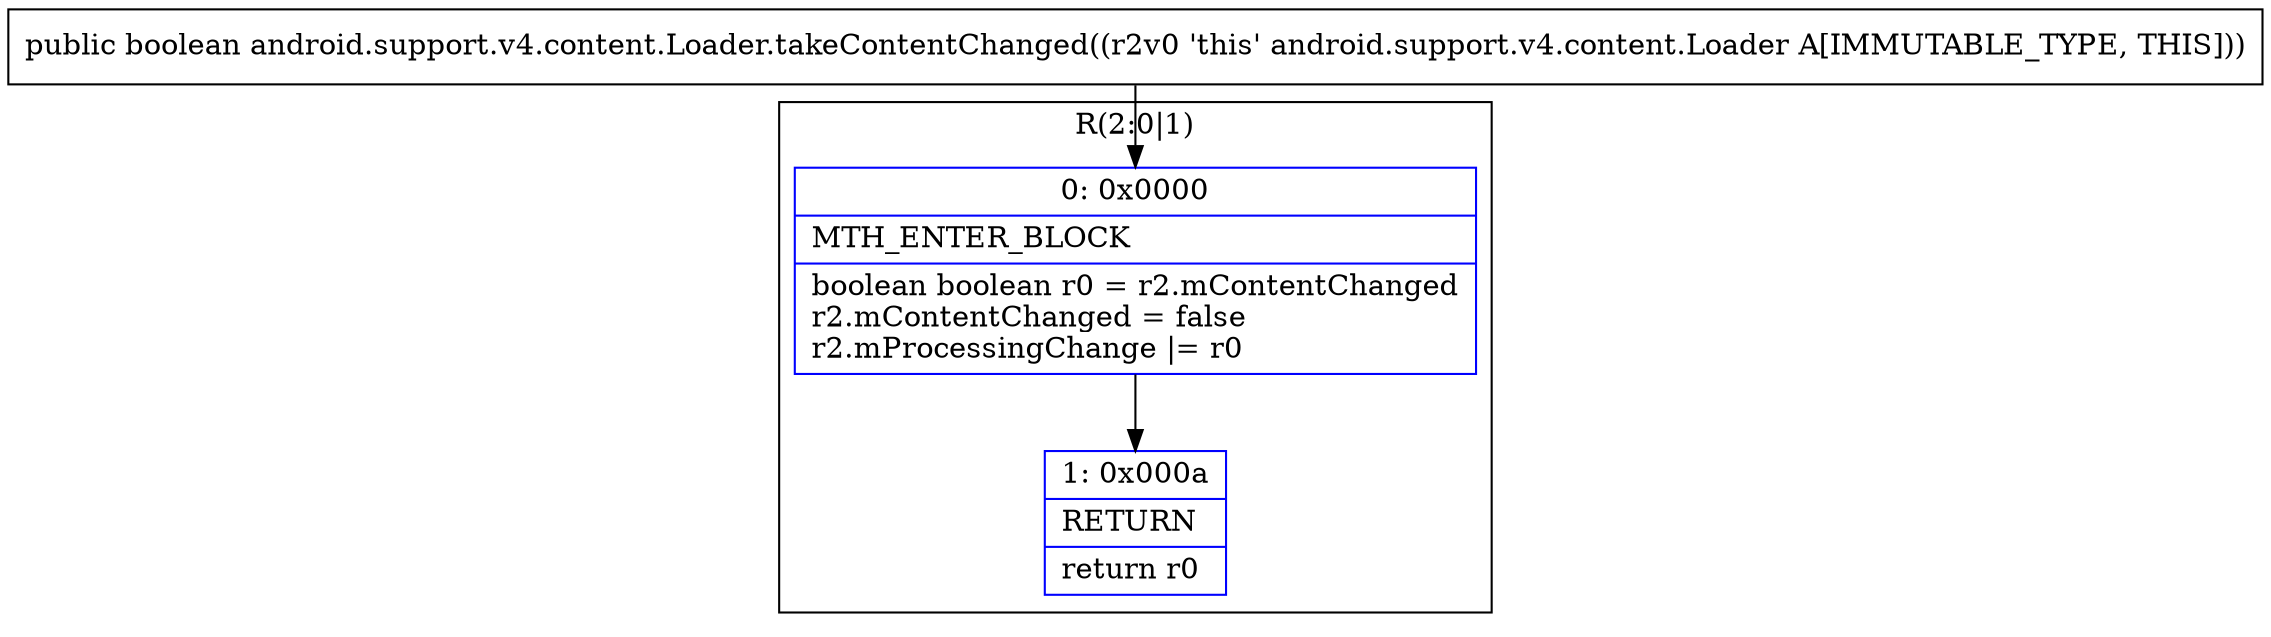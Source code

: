 digraph "CFG forandroid.support.v4.content.Loader.takeContentChanged()Z" {
subgraph cluster_Region_1806625691 {
label = "R(2:0|1)";
node [shape=record,color=blue];
Node_0 [shape=record,label="{0\:\ 0x0000|MTH_ENTER_BLOCK\l|boolean boolean r0 = r2.mContentChanged\lr2.mContentChanged = false\lr2.mProcessingChange \|= r0\l}"];
Node_1 [shape=record,label="{1\:\ 0x000a|RETURN\l|return r0\l}"];
}
MethodNode[shape=record,label="{public boolean android.support.v4.content.Loader.takeContentChanged((r2v0 'this' android.support.v4.content.Loader A[IMMUTABLE_TYPE, THIS])) }"];
MethodNode -> Node_0;
Node_0 -> Node_1;
}

